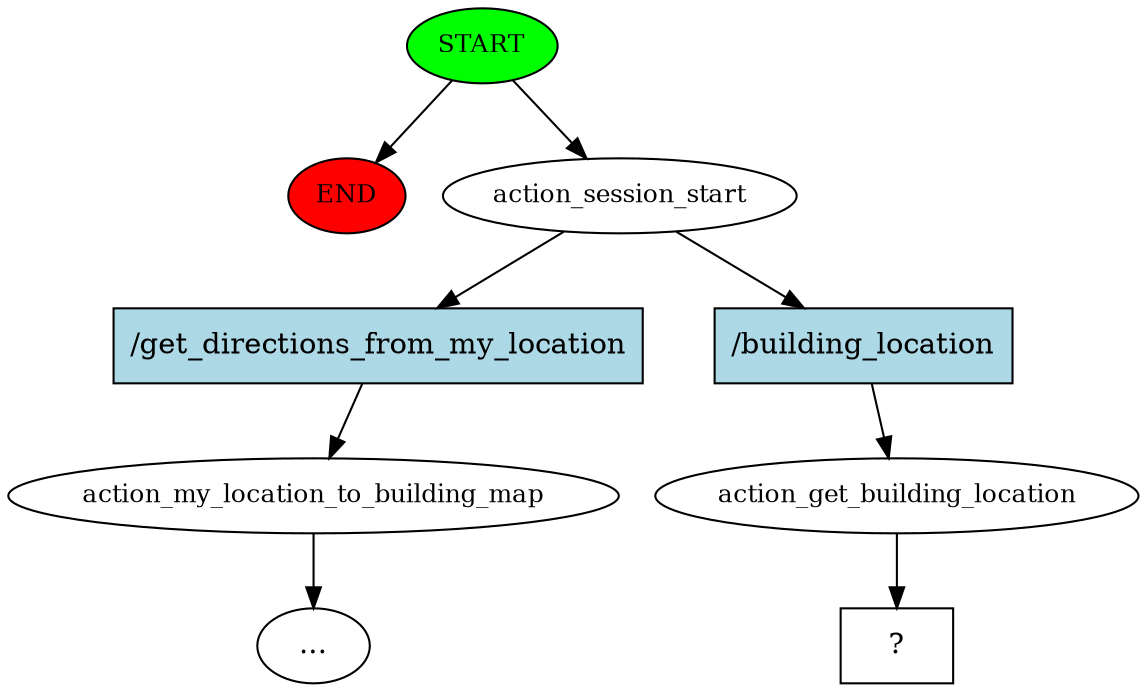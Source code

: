 digraph  {
0 [class="start active", fillcolor=green, fontsize=12, label=START, style=filled];
"-1" [class=end, fillcolor=red, fontsize=12, label=END, style=filled];
1 [class=active, fontsize=12, label=action_session_start];
2 [class="", fontsize=12, label=action_my_location_to_building_map];
"-3" [class=ellipsis, label="..."];
4 [class=active, fontsize=12, label=action_get_building_location];
5 [class="intent dashed active", label="  ?  ", shape=rect];
6 [class=intent, fillcolor=lightblue, label="/get_directions_from_my_location", shape=rect, style=filled];
7 [class="intent active", fillcolor=lightblue, label="/building_location", shape=rect, style=filled];
0 -> "-1"  [class="", key=NONE, label=""];
0 -> 1  [class=active, key=NONE, label=""];
1 -> 6  [class="", key=0];
1 -> 7  [class=active, key=0];
2 -> "-3"  [class="", key=NONE, label=""];
4 -> 5  [class=active, key=NONE, label=""];
6 -> 2  [class="", key=0];
7 -> 4  [class=active, key=0];
}

